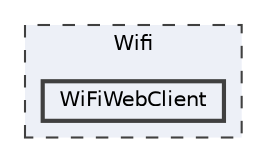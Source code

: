 digraph "Wifi/WiFiWebClient"
{
 // LATEX_PDF_SIZE
  bgcolor="transparent";
  edge [fontname=Helvetica,fontsize=10,labelfontname=Helvetica,labelfontsize=10];
  node [fontname=Helvetica,fontsize=10,shape=box,height=0.2,width=0.4];
  compound=true
  subgraph clusterdir_4379d07e890c5d00c2306c0e0698362a {
    graph [ bgcolor="#edf0f7", pencolor="grey25", label="Wifi", fontname=Helvetica,fontsize=10 style="filled,dashed", URL="dir_4379d07e890c5d00c2306c0e0698362a.html",tooltip=""]
  dir_0134c878085b03340f3119cbeb906a9f [label="WiFiWebClient", fillcolor="#edf0f7", color="grey25", style="filled,bold", URL="dir_0134c878085b03340f3119cbeb906a9f.html",tooltip=""];
  }
}
